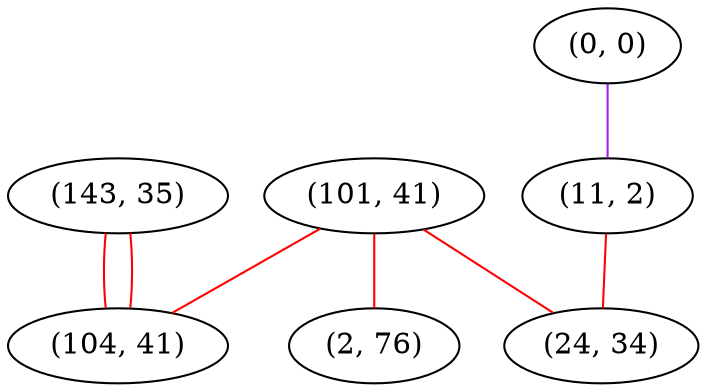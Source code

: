 graph "" {
"(101, 41)";
"(0, 0)";
"(143, 35)";
"(11, 2)";
"(104, 41)";
"(2, 76)";
"(24, 34)";
"(101, 41)" -- "(104, 41)"  [color=red, key=0, weight=1];
"(101, 41)" -- "(2, 76)"  [color=red, key=0, weight=1];
"(101, 41)" -- "(24, 34)"  [color=red, key=0, weight=1];
"(0, 0)" -- "(11, 2)"  [color=purple, key=0, weight=4];
"(143, 35)" -- "(104, 41)"  [color=red, key=0, weight=1];
"(143, 35)" -- "(104, 41)"  [color=red, key=1, weight=1];
"(11, 2)" -- "(24, 34)"  [color=red, key=0, weight=1];
}
